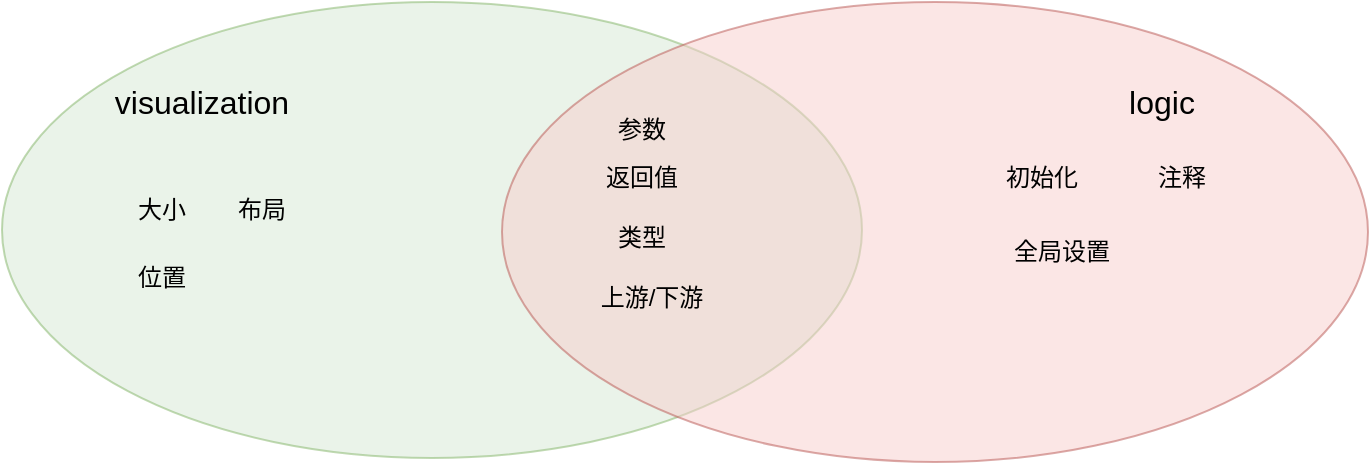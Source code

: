 <mxfile version="10.7.5" type="github"><diagram id="7Z5uR6pRada7xlB4FMhy" name="Page-1"><mxGraphModel dx="918" dy="520" grid="1" gridSize="10" guides="1" tooltips="1" connect="1" arrows="1" fold="1" page="1" pageScale="1" pageWidth="1169" pageHeight="827" math="0" shadow="0"><root><mxCell id="0"/><mxCell id="1" parent="0"/><mxCell id="D-_iy9uYjlWwo87UWq9q-4" value="" style="ellipse;whiteSpace=wrap;html=1;opacity=50;fillColor=#d5e8d4;strokeColor=#82b366;" parent="1" vertex="1"><mxGeometry x="90" y="190" width="430" height="228" as="geometry"/></mxCell><mxCell id="D-_iy9uYjlWwo87UWq9q-6" value="" style="ellipse;whiteSpace=wrap;html=1;opacity=50;shadow=0;fillColor=#f8cecc;strokeColor=#b85450;" parent="1" vertex="1"><mxGeometry x="340" y="190" width="433" height="230" as="geometry"/></mxCell><mxCell id="D-_iy9uYjlWwo87UWq9q-7" value="&lt;font style=&quot;font-size: 16px&quot;&gt;visualization&lt;/font&gt;" style="text;html=1;strokeColor=none;fillColor=none;align=center;verticalAlign=middle;whiteSpace=wrap;rounded=0;shadow=0;opacity=50;" parent="1" vertex="1"><mxGeometry x="170" y="230" width="40" height="20" as="geometry"/></mxCell><mxCell id="D-_iy9uYjlWwo87UWq9q-8" value="&lt;font style=&quot;font-size: 16px&quot;&gt;logic&lt;/font&gt;" style="text;html=1;strokeColor=none;fillColor=none;align=center;verticalAlign=middle;whiteSpace=wrap;rounded=0;shadow=0;opacity=50;" parent="1" vertex="1"><mxGeometry x="650" y="230" width="40" height="20" as="geometry"/></mxCell><mxCell id="D-_iy9uYjlWwo87UWq9q-9" value="参数" style="text;html=1;strokeColor=none;fillColor=none;align=center;verticalAlign=middle;whiteSpace=wrap;rounded=0;shadow=0;opacity=50;" parent="1" vertex="1"><mxGeometry x="390" y="244" width="40" height="20" as="geometry"/></mxCell><mxCell id="D-_iy9uYjlWwo87UWq9q-10" value="返回值" style="text;html=1;strokeColor=none;fillColor=none;align=center;verticalAlign=middle;whiteSpace=wrap;rounded=0;shadow=0;opacity=50;" parent="1" vertex="1"><mxGeometry x="390" y="268" width="40" height="20" as="geometry"/></mxCell><mxCell id="D-_iy9uYjlWwo87UWq9q-11" value="类型" style="text;html=1;strokeColor=none;fillColor=none;align=center;verticalAlign=middle;whiteSpace=wrap;rounded=0;shadow=0;opacity=50;" parent="1" vertex="1"><mxGeometry x="390" y="298" width="40" height="20" as="geometry"/></mxCell><mxCell id="D-_iy9uYjlWwo87UWq9q-12" value="大小" style="text;html=1;strokeColor=none;fillColor=none;align=center;verticalAlign=middle;whiteSpace=wrap;rounded=0;shadow=0;opacity=50;" parent="1" vertex="1"><mxGeometry x="150" y="284" width="40" height="20" as="geometry"/></mxCell><mxCell id="D-_iy9uYjlWwo87UWq9q-13" value="位置" style="text;html=1;strokeColor=none;fillColor=none;align=center;verticalAlign=middle;whiteSpace=wrap;rounded=0;shadow=0;opacity=50;" parent="1" vertex="1"><mxGeometry x="150" y="318" width="40" height="20" as="geometry"/></mxCell><mxCell id="D-_iy9uYjlWwo87UWq9q-15" value="上游/下游" style="text;html=1;strokeColor=none;fillColor=none;align=center;verticalAlign=middle;whiteSpace=wrap;rounded=0;shadow=0;opacity=50;" parent="1" vertex="1"><mxGeometry x="380" y="328" width="70" height="20" as="geometry"/></mxCell><mxCell id="D-_iy9uYjlWwo87UWq9q-16" value="布局" style="text;html=1;strokeColor=none;fillColor=none;align=center;verticalAlign=middle;whiteSpace=wrap;rounded=0;shadow=0;opacity=50;" parent="1" vertex="1"><mxGeometry x="200" y="284" width="40" height="20" as="geometry"/></mxCell><mxCell id="H62KK57mRslYolphWoFN-2" value="注释" style="text;html=1;strokeColor=none;fillColor=none;align=center;verticalAlign=middle;whiteSpace=wrap;rounded=0;shadow=0;opacity=50;" vertex="1" parent="1"><mxGeometry x="660" y="268" width="40" height="20" as="geometry"/></mxCell><mxCell id="H62KK57mRslYolphWoFN-4" value="初始化" style="text;html=1;strokeColor=none;fillColor=none;align=center;verticalAlign=middle;whiteSpace=wrap;rounded=0;shadow=0;opacity=50;" vertex="1" parent="1"><mxGeometry x="590" y="268" width="40" height="20" as="geometry"/></mxCell><mxCell id="H62KK57mRslYolphWoFN-6" value="全局设置" style="text;html=1;strokeColor=none;fillColor=none;align=center;verticalAlign=middle;whiteSpace=wrap;rounded=0;shadow=0;opacity=50;" vertex="1" parent="1"><mxGeometry x="590" y="305" width="60" height="20" as="geometry"/></mxCell></root></mxGraphModel></diagram></mxfile>